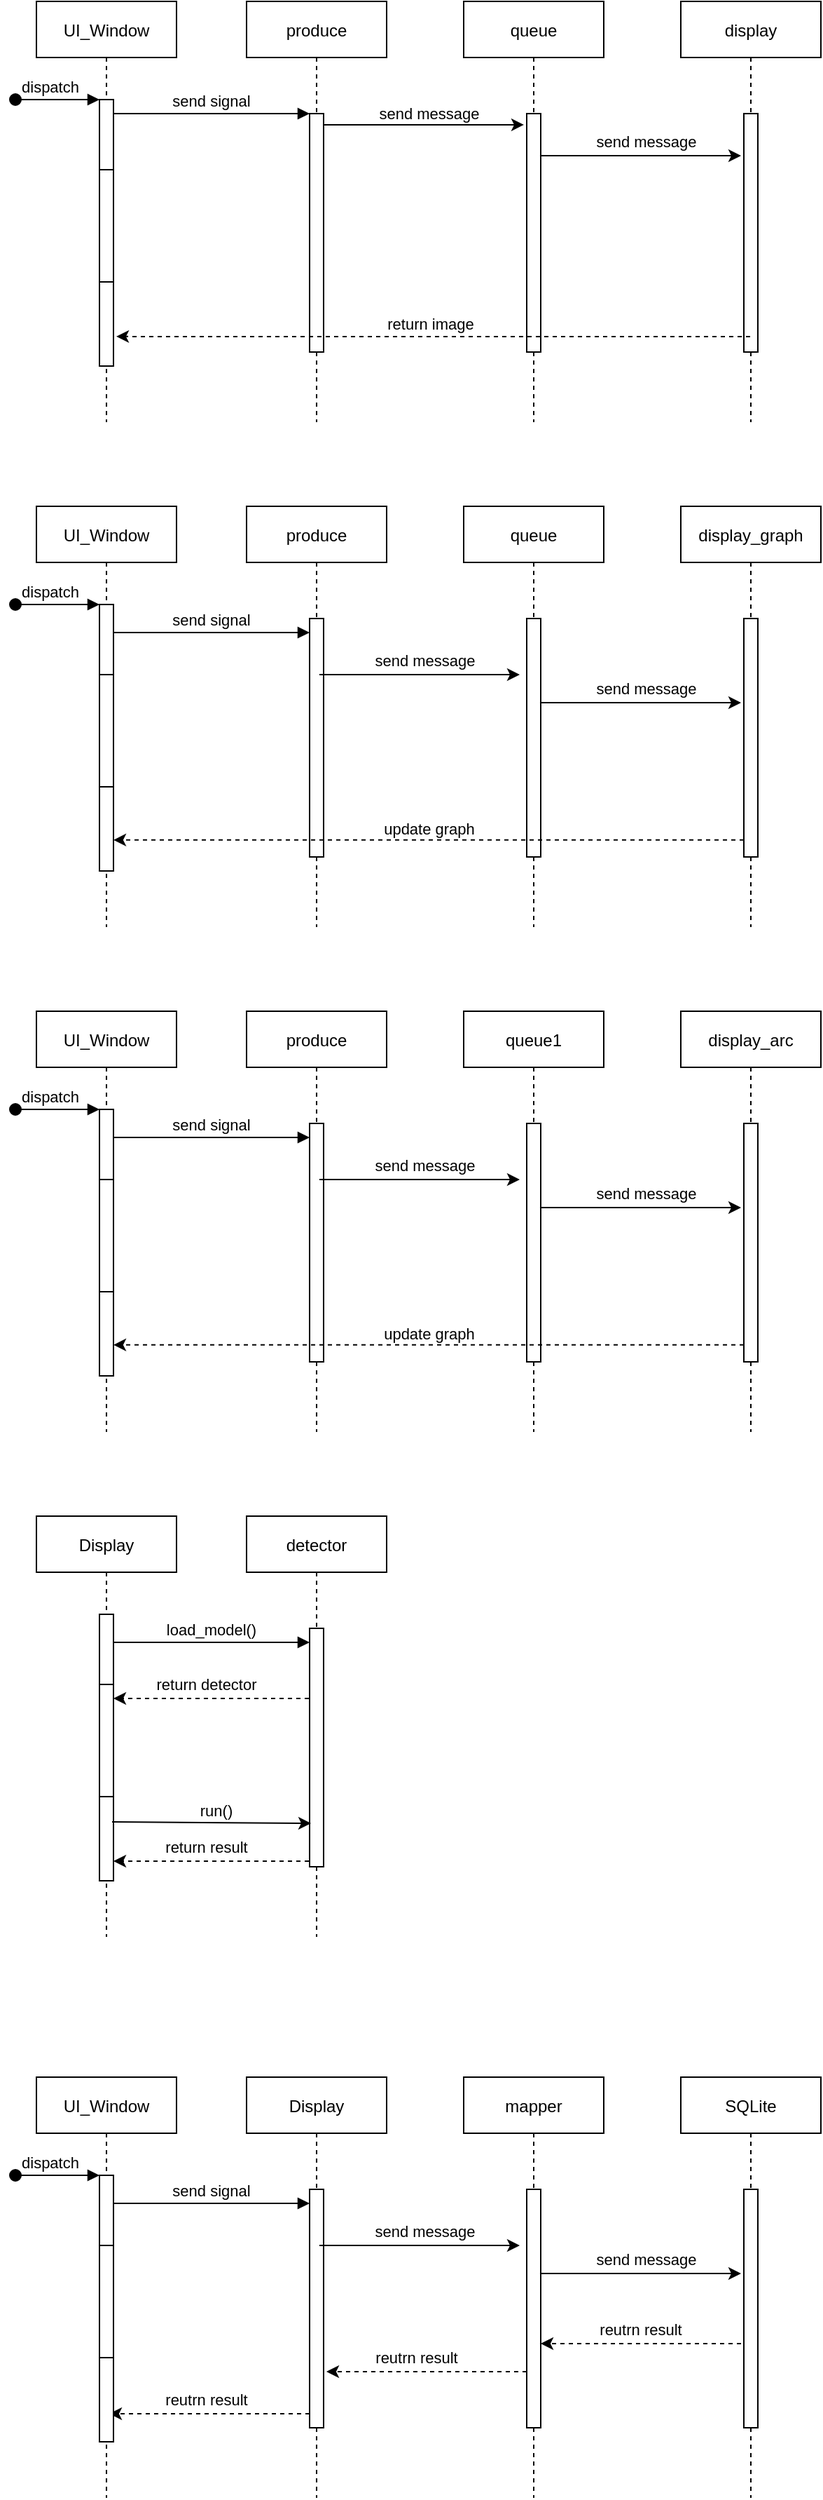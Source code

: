 <mxfile version="17.5.1" type="github">
  <diagram id="kgpKYQtTHZ0yAKxKKP6v" name="Page-1">
    <mxGraphModel dx="860" dy="488" grid="1" gridSize="10" guides="1" tooltips="1" connect="1" arrows="1" fold="1" page="1" pageScale="1" pageWidth="850" pageHeight="1100" math="0" shadow="0">
      <root>
        <mxCell id="0" />
        <mxCell id="1" parent="0" />
        <mxCell id="3nuBFxr9cyL0pnOWT2aG-1" value="UI_Window" style="shape=umlLifeline;perimeter=lifelinePerimeter;container=1;collapsible=0;recursiveResize=0;rounded=0;shadow=0;strokeWidth=1;" parent="1" vertex="1">
          <mxGeometry x="120" y="80" width="100" height="300" as="geometry" />
        </mxCell>
        <mxCell id="3nuBFxr9cyL0pnOWT2aG-2" value="" style="points=[];perimeter=orthogonalPerimeter;rounded=0;shadow=0;strokeWidth=1;" parent="3nuBFxr9cyL0pnOWT2aG-1" vertex="1">
          <mxGeometry x="45" y="70" width="10" height="190" as="geometry" />
        </mxCell>
        <mxCell id="3nuBFxr9cyL0pnOWT2aG-3" value="dispatch" style="verticalAlign=bottom;startArrow=oval;endArrow=block;startSize=8;shadow=0;strokeWidth=1;" parent="3nuBFxr9cyL0pnOWT2aG-1" target="3nuBFxr9cyL0pnOWT2aG-2" edge="1">
          <mxGeometry x="-0.167" relative="1" as="geometry">
            <mxPoint x="-15" y="70" as="sourcePoint" />
            <mxPoint as="offset" />
          </mxGeometry>
        </mxCell>
        <mxCell id="3nuBFxr9cyL0pnOWT2aG-4" value="" style="points=[];perimeter=orthogonalPerimeter;rounded=0;shadow=0;strokeWidth=1;" parent="3nuBFxr9cyL0pnOWT2aG-1" vertex="1">
          <mxGeometry x="45" y="120" width="10" height="80" as="geometry" />
        </mxCell>
        <mxCell id="3nuBFxr9cyL0pnOWT2aG-5" value="produce" style="shape=umlLifeline;perimeter=lifelinePerimeter;container=1;collapsible=0;recursiveResize=0;rounded=0;shadow=0;strokeWidth=1;" parent="1" vertex="1">
          <mxGeometry x="270" y="80" width="100" height="300" as="geometry" />
        </mxCell>
        <mxCell id="3nuBFxr9cyL0pnOWT2aG-6" value="" style="points=[];perimeter=orthogonalPerimeter;rounded=0;shadow=0;strokeWidth=1;" parent="3nuBFxr9cyL0pnOWT2aG-5" vertex="1">
          <mxGeometry x="45" y="80" width="10" height="170" as="geometry" />
        </mxCell>
        <mxCell id="3nuBFxr9cyL0pnOWT2aG-8" value="send signal" style="verticalAlign=bottom;endArrow=block;entryX=0;entryY=0;shadow=0;strokeWidth=1;" parent="1" source="3nuBFxr9cyL0pnOWT2aG-2" target="3nuBFxr9cyL0pnOWT2aG-6" edge="1">
          <mxGeometry relative="1" as="geometry">
            <mxPoint x="275" y="160" as="sourcePoint" />
            <mxPoint as="offset" />
          </mxGeometry>
        </mxCell>
        <mxCell id="oWGUZa7KCbWk7YlcnK-m-1" value="queue" style="shape=umlLifeline;perimeter=lifelinePerimeter;container=1;collapsible=0;recursiveResize=0;rounded=0;shadow=0;strokeWidth=1;" vertex="1" parent="1">
          <mxGeometry x="425" y="80" width="100" height="300" as="geometry" />
        </mxCell>
        <mxCell id="oWGUZa7KCbWk7YlcnK-m-2" value="" style="points=[];perimeter=orthogonalPerimeter;rounded=0;shadow=0;strokeWidth=1;" vertex="1" parent="oWGUZa7KCbWk7YlcnK-m-1">
          <mxGeometry x="45" y="80" width="10" height="170" as="geometry" />
        </mxCell>
        <mxCell id="oWGUZa7KCbWk7YlcnK-m-9" value="" style="endArrow=classic;html=1;rounded=0;entryX=-0.2;entryY=0.047;entryDx=0;entryDy=0;entryPerimeter=0;" edge="1" parent="oWGUZa7KCbWk7YlcnK-m-1">
          <mxGeometry width="50" height="50" relative="1" as="geometry">
            <mxPoint x="55" y="110" as="sourcePoint" />
            <mxPoint x="198" y="110" as="targetPoint" />
          </mxGeometry>
        </mxCell>
        <mxCell id="oWGUZa7KCbWk7YlcnK-m-10" value="send message" style="edgeLabel;html=1;align=center;verticalAlign=middle;resizable=0;points=[];" vertex="1" connectable="0" parent="oWGUZa7KCbWk7YlcnK-m-9">
          <mxGeometry x="0.273" relative="1" as="geometry">
            <mxPoint x="-16" y="-10" as="offset" />
          </mxGeometry>
        </mxCell>
        <mxCell id="oWGUZa7KCbWk7YlcnK-m-3" value="display" style="shape=umlLifeline;perimeter=lifelinePerimeter;container=1;collapsible=0;recursiveResize=0;rounded=0;shadow=0;strokeWidth=1;" vertex="1" parent="1">
          <mxGeometry x="580" y="80" width="100" height="300" as="geometry" />
        </mxCell>
        <mxCell id="oWGUZa7KCbWk7YlcnK-m-4" value="" style="points=[];perimeter=orthogonalPerimeter;rounded=0;shadow=0;strokeWidth=1;" vertex="1" parent="oWGUZa7KCbWk7YlcnK-m-3">
          <mxGeometry x="45" y="80" width="10" height="170" as="geometry" />
        </mxCell>
        <mxCell id="oWGUZa7KCbWk7YlcnK-m-5" value="" style="endArrow=classic;html=1;rounded=0;entryX=-0.2;entryY=0.047;entryDx=0;entryDy=0;entryPerimeter=0;" edge="1" parent="1" source="3nuBFxr9cyL0pnOWT2aG-6" target="oWGUZa7KCbWk7YlcnK-m-2">
          <mxGeometry width="50" height="50" relative="1" as="geometry">
            <mxPoint x="360" y="250" as="sourcePoint" />
            <mxPoint x="430" y="170" as="targetPoint" />
          </mxGeometry>
        </mxCell>
        <mxCell id="oWGUZa7KCbWk7YlcnK-m-6" value="send message" style="edgeLabel;html=1;align=center;verticalAlign=middle;resizable=0;points=[];" vertex="1" connectable="0" parent="oWGUZa7KCbWk7YlcnK-m-5">
          <mxGeometry x="0.273" relative="1" as="geometry">
            <mxPoint x="-16" y="-8" as="offset" />
          </mxGeometry>
        </mxCell>
        <mxCell id="oWGUZa7KCbWk7YlcnK-m-12" value="" style="endArrow=classic;html=1;rounded=0;dashed=1;entryX=1.2;entryY=0.947;entryDx=0;entryDy=0;entryPerimeter=0;" edge="1" parent="1">
          <mxGeometry width="50" height="50" relative="1" as="geometry">
            <mxPoint x="629.5" y="319" as="sourcePoint" />
            <mxPoint x="177" y="318.93" as="targetPoint" />
            <Array as="points">
              <mxPoint x="240" y="319" />
            </Array>
          </mxGeometry>
        </mxCell>
        <mxCell id="oWGUZa7KCbWk7YlcnK-m-13" value="return image" style="edgeLabel;html=1;align=center;verticalAlign=middle;resizable=0;points=[];" vertex="1" connectable="0" parent="oWGUZa7KCbWk7YlcnK-m-12">
          <mxGeometry x="0.036" y="3" relative="1" as="geometry">
            <mxPoint x="6" y="-12" as="offset" />
          </mxGeometry>
        </mxCell>
        <mxCell id="oWGUZa7KCbWk7YlcnK-m-18" value="produce" style="shape=umlLifeline;perimeter=lifelinePerimeter;container=1;collapsible=0;recursiveResize=0;rounded=0;shadow=0;strokeWidth=1;" vertex="1" parent="1">
          <mxGeometry x="270" y="440" width="100" height="300" as="geometry" />
        </mxCell>
        <mxCell id="oWGUZa7KCbWk7YlcnK-m-19" value="" style="points=[];perimeter=orthogonalPerimeter;rounded=0;shadow=0;strokeWidth=1;" vertex="1" parent="oWGUZa7KCbWk7YlcnK-m-18">
          <mxGeometry x="45" y="80" width="10" height="170" as="geometry" />
        </mxCell>
        <mxCell id="oWGUZa7KCbWk7YlcnK-m-21" value="queue" style="shape=umlLifeline;perimeter=lifelinePerimeter;container=1;collapsible=0;recursiveResize=0;rounded=0;shadow=0;strokeWidth=1;" vertex="1" parent="1">
          <mxGeometry x="425" y="440" width="100" height="300" as="geometry" />
        </mxCell>
        <mxCell id="oWGUZa7KCbWk7YlcnK-m-22" value="" style="points=[];perimeter=orthogonalPerimeter;rounded=0;shadow=0;strokeWidth=1;" vertex="1" parent="oWGUZa7KCbWk7YlcnK-m-21">
          <mxGeometry x="45" y="80" width="10" height="170" as="geometry" />
        </mxCell>
        <mxCell id="oWGUZa7KCbWk7YlcnK-m-23" value="" style="endArrow=classic;html=1;rounded=0;entryX=-0.2;entryY=0.047;entryDx=0;entryDy=0;entryPerimeter=0;" edge="1" parent="oWGUZa7KCbWk7YlcnK-m-21">
          <mxGeometry width="50" height="50" relative="1" as="geometry">
            <mxPoint x="55" y="140" as="sourcePoint" />
            <mxPoint x="198" y="140" as="targetPoint" />
          </mxGeometry>
        </mxCell>
        <mxCell id="oWGUZa7KCbWk7YlcnK-m-24" value="send message" style="edgeLabel;html=1;align=center;verticalAlign=middle;resizable=0;points=[];" vertex="1" connectable="0" parent="oWGUZa7KCbWk7YlcnK-m-23">
          <mxGeometry x="0.273" relative="1" as="geometry">
            <mxPoint x="-16" y="-10" as="offset" />
          </mxGeometry>
        </mxCell>
        <mxCell id="oWGUZa7KCbWk7YlcnK-m-25" value="display_graph" style="shape=umlLifeline;perimeter=lifelinePerimeter;container=1;collapsible=0;recursiveResize=0;rounded=0;shadow=0;strokeWidth=1;" vertex="1" parent="1">
          <mxGeometry x="580" y="440" width="100" height="300" as="geometry" />
        </mxCell>
        <mxCell id="oWGUZa7KCbWk7YlcnK-m-26" value="" style="points=[];perimeter=orthogonalPerimeter;rounded=0;shadow=0;strokeWidth=1;" vertex="1" parent="oWGUZa7KCbWk7YlcnK-m-25">
          <mxGeometry x="45" y="80" width="10" height="170" as="geometry" />
        </mxCell>
        <mxCell id="oWGUZa7KCbWk7YlcnK-m-27" value="" style="endArrow=classic;html=1;rounded=0;entryX=-0.2;entryY=0.047;entryDx=0;entryDy=0;entryPerimeter=0;" edge="1" parent="1">
          <mxGeometry width="50" height="50" relative="1" as="geometry">
            <mxPoint x="322" y="560" as="sourcePoint" />
            <mxPoint x="465" y="560" as="targetPoint" />
          </mxGeometry>
        </mxCell>
        <mxCell id="oWGUZa7KCbWk7YlcnK-m-28" value="send message" style="edgeLabel;html=1;align=center;verticalAlign=middle;resizable=0;points=[];" vertex="1" connectable="0" parent="oWGUZa7KCbWk7YlcnK-m-27">
          <mxGeometry x="0.273" relative="1" as="geometry">
            <mxPoint x="-16" y="-10" as="offset" />
          </mxGeometry>
        </mxCell>
        <mxCell id="oWGUZa7KCbWk7YlcnK-m-31" value="UI_Window" style="shape=umlLifeline;perimeter=lifelinePerimeter;container=1;collapsible=0;recursiveResize=0;rounded=0;shadow=0;strokeWidth=1;" vertex="1" parent="1">
          <mxGeometry x="120" y="440" width="100" height="300" as="geometry" />
        </mxCell>
        <mxCell id="oWGUZa7KCbWk7YlcnK-m-32" value="" style="points=[];perimeter=orthogonalPerimeter;rounded=0;shadow=0;strokeWidth=1;" vertex="1" parent="oWGUZa7KCbWk7YlcnK-m-31">
          <mxGeometry x="45" y="70" width="10" height="190" as="geometry" />
        </mxCell>
        <mxCell id="oWGUZa7KCbWk7YlcnK-m-33" value="dispatch" style="verticalAlign=bottom;startArrow=oval;endArrow=block;startSize=8;shadow=0;strokeWidth=1;" edge="1" parent="oWGUZa7KCbWk7YlcnK-m-31" target="oWGUZa7KCbWk7YlcnK-m-32">
          <mxGeometry x="-0.167" relative="1" as="geometry">
            <mxPoint x="-15" y="70" as="sourcePoint" />
            <mxPoint as="offset" />
          </mxGeometry>
        </mxCell>
        <mxCell id="oWGUZa7KCbWk7YlcnK-m-34" value="" style="points=[];perimeter=orthogonalPerimeter;rounded=0;shadow=0;strokeWidth=1;" vertex="1" parent="oWGUZa7KCbWk7YlcnK-m-31">
          <mxGeometry x="45" y="120" width="10" height="80" as="geometry" />
        </mxCell>
        <mxCell id="oWGUZa7KCbWk7YlcnK-m-36" value="send signal" style="verticalAlign=bottom;endArrow=block;entryX=0;entryY=0;shadow=0;strokeWidth=1;" edge="1" parent="oWGUZa7KCbWk7YlcnK-m-31">
          <mxGeometry relative="1" as="geometry">
            <mxPoint x="55" y="90" as="sourcePoint" />
            <mxPoint x="195" y="90" as="targetPoint" />
            <mxPoint as="offset" />
          </mxGeometry>
        </mxCell>
        <mxCell id="oWGUZa7KCbWk7YlcnK-m-37" value="" style="endArrow=classic;html=1;rounded=0;dashed=1;exitX=0;exitY=0.929;exitDx=0;exitDy=0;exitPerimeter=0;" edge="1" parent="1" source="oWGUZa7KCbWk7YlcnK-m-26" target="oWGUZa7KCbWk7YlcnK-m-32">
          <mxGeometry width="50" height="50" relative="1" as="geometry">
            <mxPoint x="490" y="830" as="sourcePoint" />
            <mxPoint x="540" y="780" as="targetPoint" />
          </mxGeometry>
        </mxCell>
        <mxCell id="oWGUZa7KCbWk7YlcnK-m-38" value="update graph" style="edgeLabel;html=1;align=center;verticalAlign=middle;resizable=0;points=[];" vertex="1" connectable="0" parent="oWGUZa7KCbWk7YlcnK-m-37">
          <mxGeometry x="-0.138" y="1" relative="1" as="geometry">
            <mxPoint x="-31" y="-9" as="offset" />
          </mxGeometry>
        </mxCell>
        <mxCell id="oWGUZa7KCbWk7YlcnK-m-39" value="produce" style="shape=umlLifeline;perimeter=lifelinePerimeter;container=1;collapsible=0;recursiveResize=0;rounded=0;shadow=0;strokeWidth=1;" vertex="1" parent="1">
          <mxGeometry x="270" y="800" width="100" height="300" as="geometry" />
        </mxCell>
        <mxCell id="oWGUZa7KCbWk7YlcnK-m-40" value="" style="points=[];perimeter=orthogonalPerimeter;rounded=0;shadow=0;strokeWidth=1;" vertex="1" parent="oWGUZa7KCbWk7YlcnK-m-39">
          <mxGeometry x="45" y="80" width="10" height="170" as="geometry" />
        </mxCell>
        <mxCell id="oWGUZa7KCbWk7YlcnK-m-41" value="queue1" style="shape=umlLifeline;perimeter=lifelinePerimeter;container=1;collapsible=0;recursiveResize=0;rounded=0;shadow=0;strokeWidth=1;" vertex="1" parent="1">
          <mxGeometry x="425" y="800" width="100" height="300" as="geometry" />
        </mxCell>
        <mxCell id="oWGUZa7KCbWk7YlcnK-m-42" value="" style="points=[];perimeter=orthogonalPerimeter;rounded=0;shadow=0;strokeWidth=1;" vertex="1" parent="oWGUZa7KCbWk7YlcnK-m-41">
          <mxGeometry x="45" y="80" width="10" height="170" as="geometry" />
        </mxCell>
        <mxCell id="oWGUZa7KCbWk7YlcnK-m-43" value="" style="endArrow=classic;html=1;rounded=0;entryX=-0.2;entryY=0.047;entryDx=0;entryDy=0;entryPerimeter=0;" edge="1" parent="oWGUZa7KCbWk7YlcnK-m-41">
          <mxGeometry width="50" height="50" relative="1" as="geometry">
            <mxPoint x="55" y="140" as="sourcePoint" />
            <mxPoint x="198" y="140" as="targetPoint" />
          </mxGeometry>
        </mxCell>
        <mxCell id="oWGUZa7KCbWk7YlcnK-m-44" value="send message" style="edgeLabel;html=1;align=center;verticalAlign=middle;resizable=0;points=[];" vertex="1" connectable="0" parent="oWGUZa7KCbWk7YlcnK-m-43">
          <mxGeometry x="0.273" relative="1" as="geometry">
            <mxPoint x="-16" y="-10" as="offset" />
          </mxGeometry>
        </mxCell>
        <mxCell id="oWGUZa7KCbWk7YlcnK-m-45" value="display_arc" style="shape=umlLifeline;perimeter=lifelinePerimeter;container=1;collapsible=0;recursiveResize=0;rounded=0;shadow=0;strokeWidth=1;" vertex="1" parent="1">
          <mxGeometry x="580" y="800" width="100" height="300" as="geometry" />
        </mxCell>
        <mxCell id="oWGUZa7KCbWk7YlcnK-m-46" value="" style="points=[];perimeter=orthogonalPerimeter;rounded=0;shadow=0;strokeWidth=1;" vertex="1" parent="oWGUZa7KCbWk7YlcnK-m-45">
          <mxGeometry x="45" y="80" width="10" height="170" as="geometry" />
        </mxCell>
        <mxCell id="oWGUZa7KCbWk7YlcnK-m-47" value="" style="endArrow=classic;html=1;rounded=0;entryX=-0.2;entryY=0.047;entryDx=0;entryDy=0;entryPerimeter=0;" edge="1" parent="1">
          <mxGeometry width="50" height="50" relative="1" as="geometry">
            <mxPoint x="322" y="920" as="sourcePoint" />
            <mxPoint x="465" y="920" as="targetPoint" />
          </mxGeometry>
        </mxCell>
        <mxCell id="oWGUZa7KCbWk7YlcnK-m-48" value="send message" style="edgeLabel;html=1;align=center;verticalAlign=middle;resizable=0;points=[];" vertex="1" connectable="0" parent="oWGUZa7KCbWk7YlcnK-m-47">
          <mxGeometry x="0.273" relative="1" as="geometry">
            <mxPoint x="-16" y="-10" as="offset" />
          </mxGeometry>
        </mxCell>
        <mxCell id="oWGUZa7KCbWk7YlcnK-m-49" value="UI_Window" style="shape=umlLifeline;perimeter=lifelinePerimeter;container=1;collapsible=0;recursiveResize=0;rounded=0;shadow=0;strokeWidth=1;" vertex="1" parent="1">
          <mxGeometry x="120" y="800" width="100" height="300" as="geometry" />
        </mxCell>
        <mxCell id="oWGUZa7KCbWk7YlcnK-m-50" value="" style="points=[];perimeter=orthogonalPerimeter;rounded=0;shadow=0;strokeWidth=1;" vertex="1" parent="oWGUZa7KCbWk7YlcnK-m-49">
          <mxGeometry x="45" y="70" width="10" height="190" as="geometry" />
        </mxCell>
        <mxCell id="oWGUZa7KCbWk7YlcnK-m-51" value="dispatch" style="verticalAlign=bottom;startArrow=oval;endArrow=block;startSize=8;shadow=0;strokeWidth=1;" edge="1" parent="oWGUZa7KCbWk7YlcnK-m-49" target="oWGUZa7KCbWk7YlcnK-m-50">
          <mxGeometry x="-0.167" relative="1" as="geometry">
            <mxPoint x="-15" y="70" as="sourcePoint" />
            <mxPoint as="offset" />
          </mxGeometry>
        </mxCell>
        <mxCell id="oWGUZa7KCbWk7YlcnK-m-52" value="" style="points=[];perimeter=orthogonalPerimeter;rounded=0;shadow=0;strokeWidth=1;" vertex="1" parent="oWGUZa7KCbWk7YlcnK-m-49">
          <mxGeometry x="45" y="120" width="10" height="80" as="geometry" />
        </mxCell>
        <mxCell id="oWGUZa7KCbWk7YlcnK-m-53" value="send signal" style="verticalAlign=bottom;endArrow=block;entryX=0;entryY=0;shadow=0;strokeWidth=1;" edge="1" parent="oWGUZa7KCbWk7YlcnK-m-49">
          <mxGeometry relative="1" as="geometry">
            <mxPoint x="55" y="90" as="sourcePoint" />
            <mxPoint x="195" y="90" as="targetPoint" />
            <mxPoint as="offset" />
          </mxGeometry>
        </mxCell>
        <mxCell id="oWGUZa7KCbWk7YlcnK-m-54" value="" style="endArrow=classic;html=1;rounded=0;dashed=1;exitX=0;exitY=0.929;exitDx=0;exitDy=0;exitPerimeter=0;" edge="1" parent="1" source="oWGUZa7KCbWk7YlcnK-m-46" target="oWGUZa7KCbWk7YlcnK-m-50">
          <mxGeometry width="50" height="50" relative="1" as="geometry">
            <mxPoint x="490" y="1190" as="sourcePoint" />
            <mxPoint x="540" y="1140" as="targetPoint" />
          </mxGeometry>
        </mxCell>
        <mxCell id="oWGUZa7KCbWk7YlcnK-m-55" value="update graph" style="edgeLabel;html=1;align=center;verticalAlign=middle;resizable=0;points=[];" vertex="1" connectable="0" parent="oWGUZa7KCbWk7YlcnK-m-54">
          <mxGeometry x="-0.138" y="1" relative="1" as="geometry">
            <mxPoint x="-31" y="-9" as="offset" />
          </mxGeometry>
        </mxCell>
        <mxCell id="oWGUZa7KCbWk7YlcnK-m-59" value="detector" style="shape=umlLifeline;perimeter=lifelinePerimeter;container=1;collapsible=0;recursiveResize=0;rounded=0;shadow=0;strokeWidth=1;" vertex="1" parent="1">
          <mxGeometry x="270" y="1160" width="100" height="300" as="geometry" />
        </mxCell>
        <mxCell id="oWGUZa7KCbWk7YlcnK-m-60" value="" style="points=[];perimeter=orthogonalPerimeter;rounded=0;shadow=0;strokeWidth=1;" vertex="1" parent="oWGUZa7KCbWk7YlcnK-m-59">
          <mxGeometry x="45" y="80" width="10" height="170" as="geometry" />
        </mxCell>
        <mxCell id="oWGUZa7KCbWk7YlcnK-m-69" value="Display" style="shape=umlLifeline;perimeter=lifelinePerimeter;container=1;collapsible=0;recursiveResize=0;rounded=0;shadow=0;strokeWidth=1;" vertex="1" parent="1">
          <mxGeometry x="120" y="1160" width="100" height="300" as="geometry" />
        </mxCell>
        <mxCell id="oWGUZa7KCbWk7YlcnK-m-70" value="" style="points=[];perimeter=orthogonalPerimeter;rounded=0;shadow=0;strokeWidth=1;" vertex="1" parent="oWGUZa7KCbWk7YlcnK-m-69">
          <mxGeometry x="45" y="70" width="10" height="190" as="geometry" />
        </mxCell>
        <mxCell id="oWGUZa7KCbWk7YlcnK-m-72" value="" style="points=[];perimeter=orthogonalPerimeter;rounded=0;shadow=0;strokeWidth=1;" vertex="1" parent="oWGUZa7KCbWk7YlcnK-m-69">
          <mxGeometry x="45" y="120" width="10" height="80" as="geometry" />
        </mxCell>
        <mxCell id="oWGUZa7KCbWk7YlcnK-m-73" value="load_model()" style="verticalAlign=bottom;endArrow=block;entryX=0;entryY=0;shadow=0;strokeWidth=1;" edge="1" parent="oWGUZa7KCbWk7YlcnK-m-69">
          <mxGeometry relative="1" as="geometry">
            <mxPoint x="55" y="90" as="sourcePoint" />
            <mxPoint x="195" y="90" as="targetPoint" />
            <mxPoint as="offset" />
          </mxGeometry>
        </mxCell>
        <mxCell id="oWGUZa7KCbWk7YlcnK-m-77" value="" style="endArrow=classic;html=1;rounded=0;dashed=1;entryX=1.5;entryY=0.125;entryDx=0;entryDy=0;entryPerimeter=0;" edge="1" parent="1">
          <mxGeometry width="50" height="50" relative="1" as="geometry">
            <mxPoint x="314.5" y="1290" as="sourcePoint" />
            <mxPoint x="175" y="1290" as="targetPoint" />
          </mxGeometry>
        </mxCell>
        <mxCell id="oWGUZa7KCbWk7YlcnK-m-78" value="return detector" style="edgeLabel;html=1;align=center;verticalAlign=middle;resizable=0;points=[];" vertex="1" connectable="0" parent="oWGUZa7KCbWk7YlcnK-m-77">
          <mxGeometry x="0.297" y="-2" relative="1" as="geometry">
            <mxPoint x="17" y="-8" as="offset" />
          </mxGeometry>
        </mxCell>
        <mxCell id="oWGUZa7KCbWk7YlcnK-m-79" value="" style="endArrow=classic;html=1;rounded=0;entryX=0.1;entryY=0.818;entryDx=0;entryDy=0;entryPerimeter=0;exitX=0.9;exitY=0.779;exitDx=0;exitDy=0;exitPerimeter=0;" edge="1" parent="1" source="oWGUZa7KCbWk7YlcnK-m-70" target="oWGUZa7KCbWk7YlcnK-m-60">
          <mxGeometry width="50" height="50" relative="1" as="geometry">
            <mxPoint x="180" y="1380" as="sourcePoint" />
            <mxPoint x="280" y="1340" as="targetPoint" />
          </mxGeometry>
        </mxCell>
        <mxCell id="oWGUZa7KCbWk7YlcnK-m-80" value="run()" style="edgeLabel;html=1;align=center;verticalAlign=middle;resizable=0;points=[];" vertex="1" connectable="0" parent="oWGUZa7KCbWk7YlcnK-m-79">
          <mxGeometry x="0.353" y="-3" relative="1" as="geometry">
            <mxPoint x="-22" y="-12" as="offset" />
          </mxGeometry>
        </mxCell>
        <mxCell id="oWGUZa7KCbWk7YlcnK-m-81" value="" style="endArrow=classic;html=1;rounded=0;dashed=1;entryX=1.5;entryY=0.125;entryDx=0;entryDy=0;entryPerimeter=0;" edge="1" parent="1">
          <mxGeometry width="50" height="50" relative="1" as="geometry">
            <mxPoint x="314.5" y="1406" as="sourcePoint" />
            <mxPoint x="175" y="1406" as="targetPoint" />
          </mxGeometry>
        </mxCell>
        <mxCell id="oWGUZa7KCbWk7YlcnK-m-82" value="return result" style="edgeLabel;html=1;align=center;verticalAlign=middle;resizable=0;points=[];" vertex="1" connectable="0" parent="oWGUZa7KCbWk7YlcnK-m-81">
          <mxGeometry x="0.297" y="-2" relative="1" as="geometry">
            <mxPoint x="17" y="-8" as="offset" />
          </mxGeometry>
        </mxCell>
        <mxCell id="oWGUZa7KCbWk7YlcnK-m-83" value="Display" style="shape=umlLifeline;perimeter=lifelinePerimeter;container=1;collapsible=0;recursiveResize=0;rounded=0;shadow=0;strokeWidth=1;" vertex="1" parent="1">
          <mxGeometry x="270" y="1560" width="100" height="300" as="geometry" />
        </mxCell>
        <mxCell id="oWGUZa7KCbWk7YlcnK-m-84" value="" style="points=[];perimeter=orthogonalPerimeter;rounded=0;shadow=0;strokeWidth=1;" vertex="1" parent="oWGUZa7KCbWk7YlcnK-m-83">
          <mxGeometry x="45" y="80" width="10" height="170" as="geometry" />
        </mxCell>
        <mxCell id="oWGUZa7KCbWk7YlcnK-m-102" value="" style="endArrow=classic;html=1;rounded=0;dashed=1;exitX=0;exitY=0.929;exitDx=0;exitDy=0;exitPerimeter=0;entryX=1.2;entryY=0.929;entryDx=0;entryDy=0;entryPerimeter=0;" edge="1" parent="oWGUZa7KCbWk7YlcnK-m-83">
          <mxGeometry width="50" height="50" relative="1" as="geometry">
            <mxPoint x="45" y="240.0" as="sourcePoint" />
            <mxPoint x="-98" y="240.0" as="targetPoint" />
          </mxGeometry>
        </mxCell>
        <mxCell id="oWGUZa7KCbWk7YlcnK-m-103" value="reutrn result" style="edgeLabel;html=1;align=center;verticalAlign=middle;resizable=0;points=[];" vertex="1" connectable="0" parent="oWGUZa7KCbWk7YlcnK-m-102">
          <mxGeometry x="-0.138" y="1" relative="1" as="geometry">
            <mxPoint x="-13" y="-11" as="offset" />
          </mxGeometry>
        </mxCell>
        <mxCell id="oWGUZa7KCbWk7YlcnK-m-85" value="mapper" style="shape=umlLifeline;perimeter=lifelinePerimeter;container=1;collapsible=0;recursiveResize=0;rounded=0;shadow=0;strokeWidth=1;" vertex="1" parent="1">
          <mxGeometry x="425" y="1560" width="100" height="300" as="geometry" />
        </mxCell>
        <mxCell id="oWGUZa7KCbWk7YlcnK-m-86" value="" style="points=[];perimeter=orthogonalPerimeter;rounded=0;shadow=0;strokeWidth=1;" vertex="1" parent="oWGUZa7KCbWk7YlcnK-m-85">
          <mxGeometry x="45" y="80" width="10" height="170" as="geometry" />
        </mxCell>
        <mxCell id="oWGUZa7KCbWk7YlcnK-m-87" value="" style="endArrow=classic;html=1;rounded=0;entryX=-0.2;entryY=0.047;entryDx=0;entryDy=0;entryPerimeter=0;" edge="1" parent="oWGUZa7KCbWk7YlcnK-m-85">
          <mxGeometry width="50" height="50" relative="1" as="geometry">
            <mxPoint x="55" y="140" as="sourcePoint" />
            <mxPoint x="198" y="140" as="targetPoint" />
          </mxGeometry>
        </mxCell>
        <mxCell id="oWGUZa7KCbWk7YlcnK-m-88" value="send message" style="edgeLabel;html=1;align=center;verticalAlign=middle;resizable=0;points=[];" vertex="1" connectable="0" parent="oWGUZa7KCbWk7YlcnK-m-87">
          <mxGeometry x="0.273" relative="1" as="geometry">
            <mxPoint x="-16" y="-10" as="offset" />
          </mxGeometry>
        </mxCell>
        <mxCell id="oWGUZa7KCbWk7YlcnK-m-100" value="" style="endArrow=classic;html=1;rounded=0;dashed=1;exitX=0;exitY=0.929;exitDx=0;exitDy=0;exitPerimeter=0;entryX=1.2;entryY=0.929;entryDx=0;entryDy=0;entryPerimeter=0;" edge="1" parent="oWGUZa7KCbWk7YlcnK-m-85">
          <mxGeometry width="50" height="50" relative="1" as="geometry">
            <mxPoint x="45" y="210.0" as="sourcePoint" />
            <mxPoint x="-98" y="210.0" as="targetPoint" />
          </mxGeometry>
        </mxCell>
        <mxCell id="oWGUZa7KCbWk7YlcnK-m-101" value="reutrn result" style="edgeLabel;html=1;align=center;verticalAlign=middle;resizable=0;points=[];" vertex="1" connectable="0" parent="oWGUZa7KCbWk7YlcnK-m-100">
          <mxGeometry x="-0.138" y="1" relative="1" as="geometry">
            <mxPoint x="-18" y="-11" as="offset" />
          </mxGeometry>
        </mxCell>
        <mxCell id="oWGUZa7KCbWk7YlcnK-m-89" value="SQLite" style="shape=umlLifeline;perimeter=lifelinePerimeter;container=1;collapsible=0;recursiveResize=0;rounded=0;shadow=0;strokeWidth=1;" vertex="1" parent="1">
          <mxGeometry x="580" y="1560" width="100" height="300" as="geometry" />
        </mxCell>
        <mxCell id="oWGUZa7KCbWk7YlcnK-m-90" value="" style="points=[];perimeter=orthogonalPerimeter;rounded=0;shadow=0;strokeWidth=1;" vertex="1" parent="oWGUZa7KCbWk7YlcnK-m-89">
          <mxGeometry x="45" y="80" width="10" height="170" as="geometry" />
        </mxCell>
        <mxCell id="oWGUZa7KCbWk7YlcnK-m-91" value="" style="endArrow=classic;html=1;rounded=0;entryX=-0.2;entryY=0.047;entryDx=0;entryDy=0;entryPerimeter=0;" edge="1" parent="1">
          <mxGeometry width="50" height="50" relative="1" as="geometry">
            <mxPoint x="322" y="1680" as="sourcePoint" />
            <mxPoint x="465" y="1680" as="targetPoint" />
          </mxGeometry>
        </mxCell>
        <mxCell id="oWGUZa7KCbWk7YlcnK-m-92" value="send message" style="edgeLabel;html=1;align=center;verticalAlign=middle;resizable=0;points=[];" vertex="1" connectable="0" parent="oWGUZa7KCbWk7YlcnK-m-91">
          <mxGeometry x="0.273" relative="1" as="geometry">
            <mxPoint x="-16" y="-10" as="offset" />
          </mxGeometry>
        </mxCell>
        <mxCell id="oWGUZa7KCbWk7YlcnK-m-93" value="UI_Window" style="shape=umlLifeline;perimeter=lifelinePerimeter;container=1;collapsible=0;recursiveResize=0;rounded=0;shadow=0;strokeWidth=1;" vertex="1" parent="1">
          <mxGeometry x="120" y="1560" width="100" height="300" as="geometry" />
        </mxCell>
        <mxCell id="oWGUZa7KCbWk7YlcnK-m-94" value="" style="points=[];perimeter=orthogonalPerimeter;rounded=0;shadow=0;strokeWidth=1;" vertex="1" parent="oWGUZa7KCbWk7YlcnK-m-93">
          <mxGeometry x="45" y="70" width="10" height="190" as="geometry" />
        </mxCell>
        <mxCell id="oWGUZa7KCbWk7YlcnK-m-95" value="dispatch" style="verticalAlign=bottom;startArrow=oval;endArrow=block;startSize=8;shadow=0;strokeWidth=1;" edge="1" parent="oWGUZa7KCbWk7YlcnK-m-93" target="oWGUZa7KCbWk7YlcnK-m-94">
          <mxGeometry x="-0.167" relative="1" as="geometry">
            <mxPoint x="-15" y="70" as="sourcePoint" />
            <mxPoint as="offset" />
          </mxGeometry>
        </mxCell>
        <mxCell id="oWGUZa7KCbWk7YlcnK-m-96" value="" style="points=[];perimeter=orthogonalPerimeter;rounded=0;shadow=0;strokeWidth=1;" vertex="1" parent="oWGUZa7KCbWk7YlcnK-m-93">
          <mxGeometry x="45" y="120" width="10" height="80" as="geometry" />
        </mxCell>
        <mxCell id="oWGUZa7KCbWk7YlcnK-m-97" value="send signal" style="verticalAlign=bottom;endArrow=block;entryX=0;entryY=0;shadow=0;strokeWidth=1;" edge="1" parent="oWGUZa7KCbWk7YlcnK-m-93">
          <mxGeometry relative="1" as="geometry">
            <mxPoint x="55" y="90" as="sourcePoint" />
            <mxPoint x="195" y="90" as="targetPoint" />
            <mxPoint as="offset" />
          </mxGeometry>
        </mxCell>
        <mxCell id="oWGUZa7KCbWk7YlcnK-m-98" value="" style="endArrow=classic;html=1;rounded=0;dashed=1;exitX=0;exitY=0.929;exitDx=0;exitDy=0;exitPerimeter=0;entryX=1.2;entryY=0.929;entryDx=0;entryDy=0;entryPerimeter=0;" edge="1" parent="1">
          <mxGeometry width="50" height="50" relative="1" as="geometry">
            <mxPoint x="623" y="1750.0" as="sourcePoint" />
            <mxPoint x="480" y="1750.0" as="targetPoint" />
          </mxGeometry>
        </mxCell>
        <mxCell id="oWGUZa7KCbWk7YlcnK-m-99" value="reutrn result" style="edgeLabel;html=1;align=center;verticalAlign=middle;resizable=0;points=[];" vertex="1" connectable="0" parent="oWGUZa7KCbWk7YlcnK-m-98">
          <mxGeometry x="-0.138" y="1" relative="1" as="geometry">
            <mxPoint x="-11" y="-11" as="offset" />
          </mxGeometry>
        </mxCell>
      </root>
    </mxGraphModel>
  </diagram>
</mxfile>
